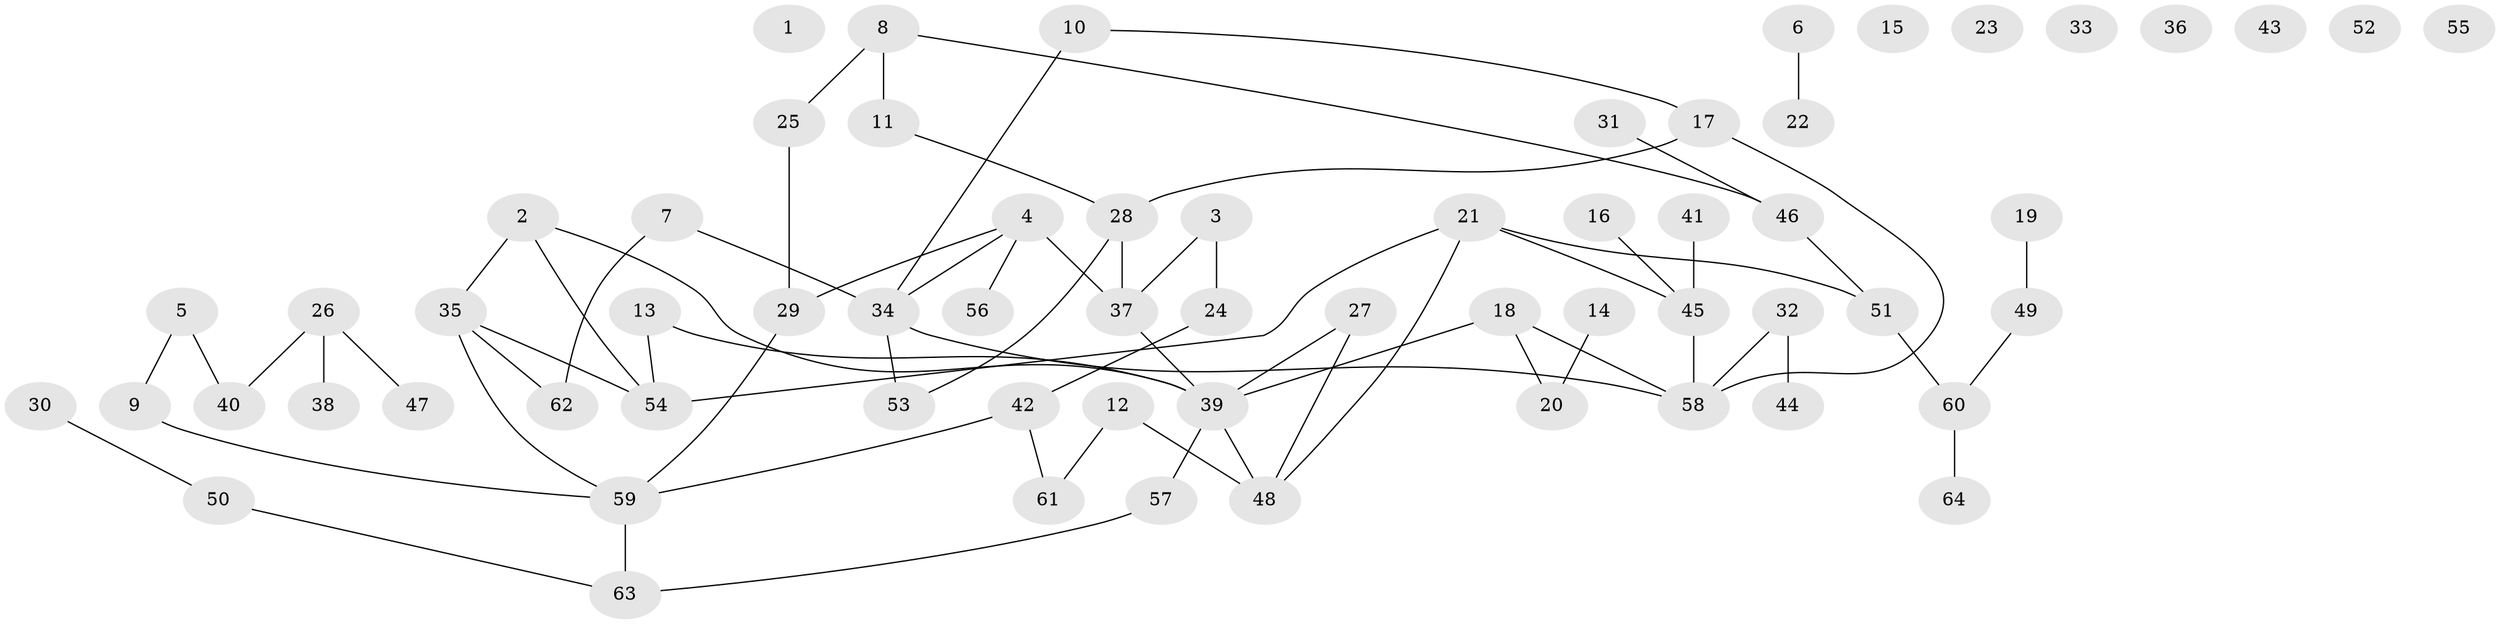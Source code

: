 // Generated by graph-tools (version 1.1) at 2025/49/03/09/25 03:49:14]
// undirected, 64 vertices, 70 edges
graph export_dot {
graph [start="1"]
  node [color=gray90,style=filled];
  1;
  2;
  3;
  4;
  5;
  6;
  7;
  8;
  9;
  10;
  11;
  12;
  13;
  14;
  15;
  16;
  17;
  18;
  19;
  20;
  21;
  22;
  23;
  24;
  25;
  26;
  27;
  28;
  29;
  30;
  31;
  32;
  33;
  34;
  35;
  36;
  37;
  38;
  39;
  40;
  41;
  42;
  43;
  44;
  45;
  46;
  47;
  48;
  49;
  50;
  51;
  52;
  53;
  54;
  55;
  56;
  57;
  58;
  59;
  60;
  61;
  62;
  63;
  64;
  2 -- 35;
  2 -- 39;
  2 -- 54;
  3 -- 24;
  3 -- 37;
  4 -- 29;
  4 -- 34;
  4 -- 37;
  4 -- 56;
  5 -- 9;
  5 -- 40;
  6 -- 22;
  7 -- 34;
  7 -- 62;
  8 -- 11;
  8 -- 25;
  8 -- 46;
  9 -- 59;
  10 -- 17;
  10 -- 34;
  11 -- 28;
  12 -- 48;
  12 -- 61;
  13 -- 39;
  13 -- 54;
  14 -- 20;
  16 -- 45;
  17 -- 28;
  17 -- 58;
  18 -- 20;
  18 -- 39;
  18 -- 58;
  19 -- 49;
  21 -- 45;
  21 -- 48;
  21 -- 51;
  21 -- 54;
  24 -- 42;
  25 -- 29;
  26 -- 38;
  26 -- 40;
  26 -- 47;
  27 -- 39;
  27 -- 48;
  28 -- 37;
  28 -- 53;
  29 -- 59;
  30 -- 50;
  31 -- 46;
  32 -- 44;
  32 -- 58;
  34 -- 53;
  34 -- 58;
  35 -- 54;
  35 -- 59;
  35 -- 62;
  37 -- 39;
  39 -- 48;
  39 -- 57;
  41 -- 45;
  42 -- 59;
  42 -- 61;
  45 -- 58;
  46 -- 51;
  49 -- 60;
  50 -- 63;
  51 -- 60;
  57 -- 63;
  59 -- 63;
  60 -- 64;
}
